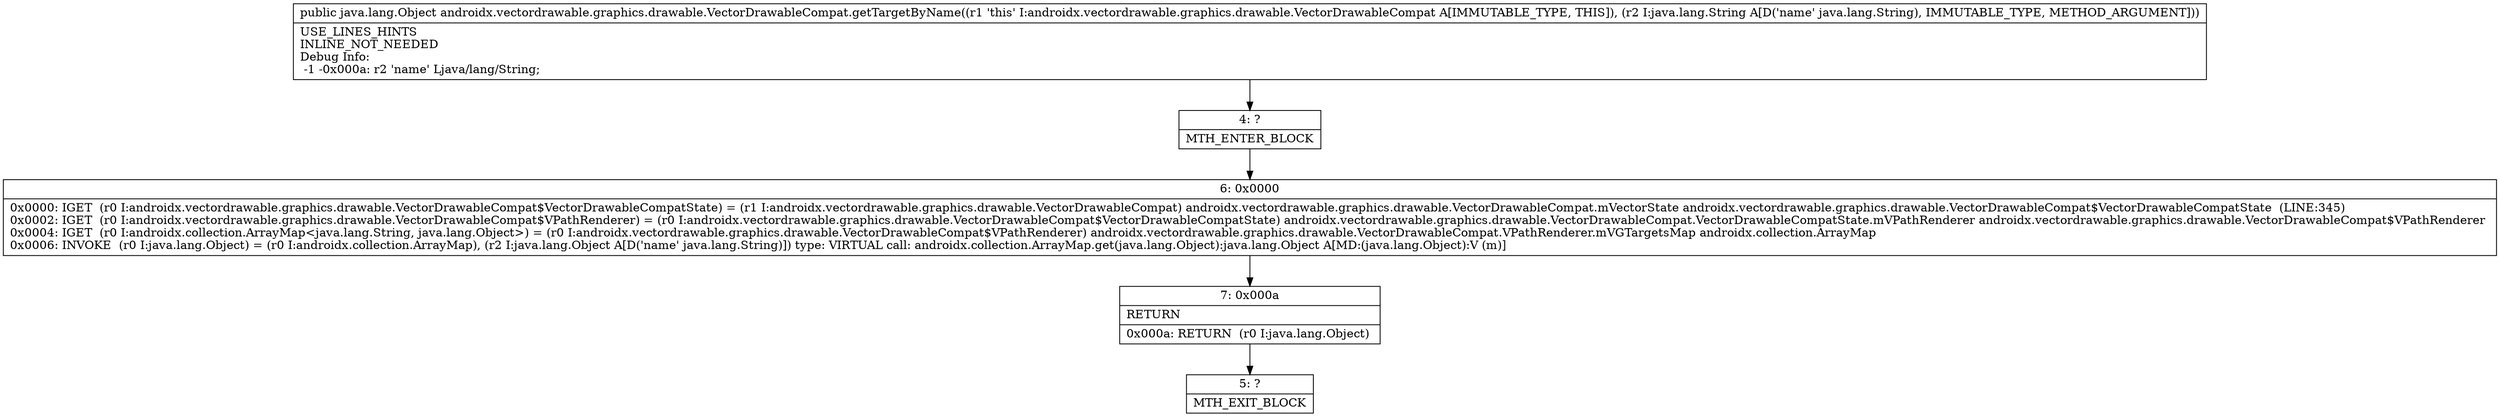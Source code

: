 digraph "CFG forandroidx.vectordrawable.graphics.drawable.VectorDrawableCompat.getTargetByName(Ljava\/lang\/String;)Ljava\/lang\/Object;" {
Node_4 [shape=record,label="{4\:\ ?|MTH_ENTER_BLOCK\l}"];
Node_6 [shape=record,label="{6\:\ 0x0000|0x0000: IGET  (r0 I:androidx.vectordrawable.graphics.drawable.VectorDrawableCompat$VectorDrawableCompatState) = (r1 I:androidx.vectordrawable.graphics.drawable.VectorDrawableCompat) androidx.vectordrawable.graphics.drawable.VectorDrawableCompat.mVectorState androidx.vectordrawable.graphics.drawable.VectorDrawableCompat$VectorDrawableCompatState  (LINE:345)\l0x0002: IGET  (r0 I:androidx.vectordrawable.graphics.drawable.VectorDrawableCompat$VPathRenderer) = (r0 I:androidx.vectordrawable.graphics.drawable.VectorDrawableCompat$VectorDrawableCompatState) androidx.vectordrawable.graphics.drawable.VectorDrawableCompat.VectorDrawableCompatState.mVPathRenderer androidx.vectordrawable.graphics.drawable.VectorDrawableCompat$VPathRenderer \l0x0004: IGET  (r0 I:androidx.collection.ArrayMap\<java.lang.String, java.lang.Object\>) = (r0 I:androidx.vectordrawable.graphics.drawable.VectorDrawableCompat$VPathRenderer) androidx.vectordrawable.graphics.drawable.VectorDrawableCompat.VPathRenderer.mVGTargetsMap androidx.collection.ArrayMap \l0x0006: INVOKE  (r0 I:java.lang.Object) = (r0 I:androidx.collection.ArrayMap), (r2 I:java.lang.Object A[D('name' java.lang.String)]) type: VIRTUAL call: androidx.collection.ArrayMap.get(java.lang.Object):java.lang.Object A[MD:(java.lang.Object):V (m)]\l}"];
Node_7 [shape=record,label="{7\:\ 0x000a|RETURN\l|0x000a: RETURN  (r0 I:java.lang.Object) \l}"];
Node_5 [shape=record,label="{5\:\ ?|MTH_EXIT_BLOCK\l}"];
MethodNode[shape=record,label="{public java.lang.Object androidx.vectordrawable.graphics.drawable.VectorDrawableCompat.getTargetByName((r1 'this' I:androidx.vectordrawable.graphics.drawable.VectorDrawableCompat A[IMMUTABLE_TYPE, THIS]), (r2 I:java.lang.String A[D('name' java.lang.String), IMMUTABLE_TYPE, METHOD_ARGUMENT]))  | USE_LINES_HINTS\lINLINE_NOT_NEEDED\lDebug Info:\l  \-1 \-0x000a: r2 'name' Ljava\/lang\/String;\l}"];
MethodNode -> Node_4;Node_4 -> Node_6;
Node_6 -> Node_7;
Node_7 -> Node_5;
}

